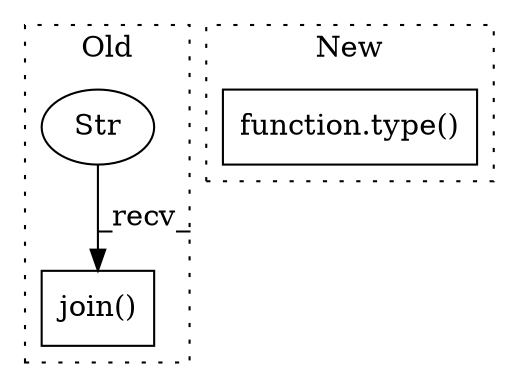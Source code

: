digraph G {
subgraph cluster0 {
1 [label="join()" a="75" s="410,427" l="9,1" shape="box"];
3 [label="Str" a="66" s="410" l="3" shape="ellipse"];
label = "Old";
style="dotted";
}
subgraph cluster1 {
2 [label="function.type()" a="75" s="621,630" l="5,1" shape="box"];
label = "New";
style="dotted";
}
3 -> 1 [label="_recv_"];
}
